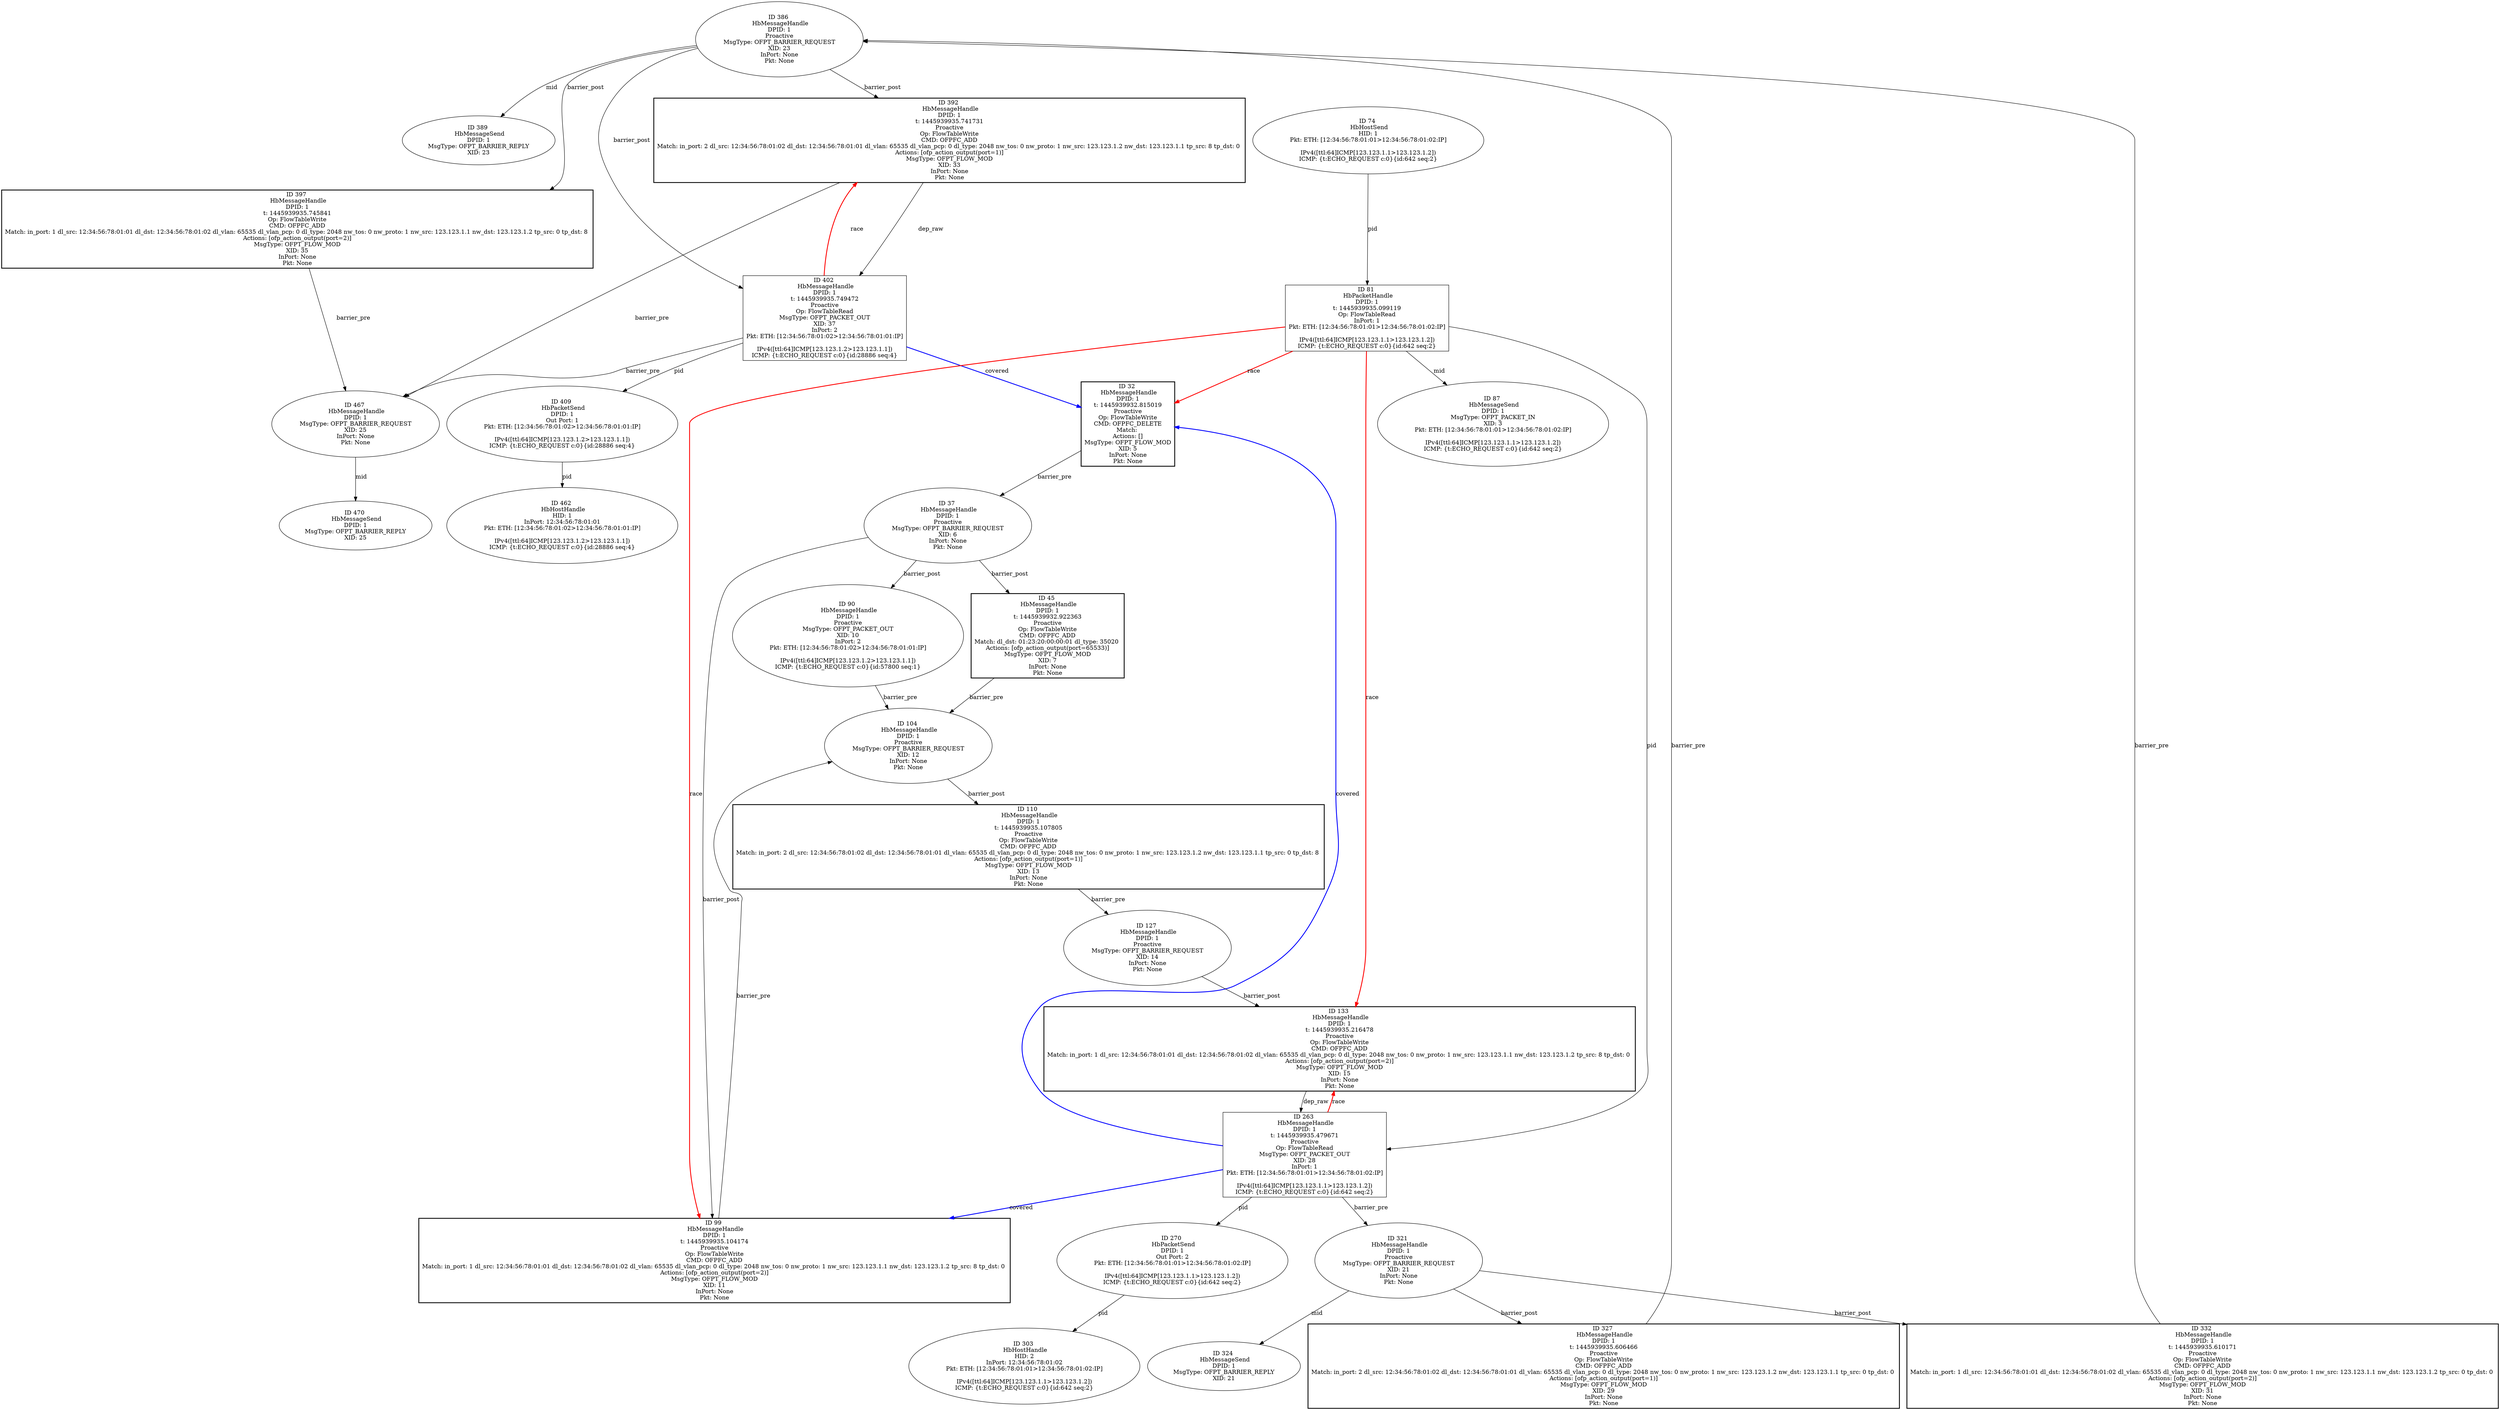 strict digraph G {
386 [shape=oval, cmd_type=Proactive, event=<hb_events.HbMessageHandle object at 0x10783c3d0>, label="ID 386 
 HbMessageHandle
DPID: 1
Proactive
MsgType: OFPT_BARRIER_REQUEST
XID: 23
InPort: None
Pkt: None"];
389 [shape=oval, event=<hb_events.HbMessageSend object at 0x10783c450>, label="ID 389 
 HbMessageSend
DPID: 1
MsgType: OFPT_BARRIER_REPLY
XID: 23"];
263 [shape=box, cmd_type=Proactive, event=<hb_events.HbMessageHandle object at 0x1077d7a90>, label="ID 263 
 HbMessageHandle
DPID: 1
t: 1445939935.479671
Proactive
Op: FlowTableRead
MsgType: OFPT_PACKET_OUT
XID: 28
InPort: 1
Pkt: ETH: [12:34:56:78:01:01>12:34:56:78:01:02:IP]

IPv4([ttl:64]ICMP[123.123.1.1>123.123.1.2])
ICMP: {t:ECHO_REQUEST c:0}{id:642 seq:2}"];
392 [event=<hb_events.HbMessageHandle object at 0x107834ed0>, shape=box, cmd_type=Proactive, style=bold, label="ID 392 
 HbMessageHandle
DPID: 1
t: 1445939935.741731
Proactive
Op: FlowTableWrite
CMD: OFPFC_ADD
Match: in_port: 2 dl_src: 12:34:56:78:01:02 dl_dst: 12:34:56:78:01:01 dl_vlan: 65535 dl_vlan_pcp: 0 dl_type: 2048 nw_tos: 0 nw_proto: 1 nw_src: 123.123.1.2 nw_dst: 123.123.1.1 tp_src: 8 tp_dst: 0 
Actions: [ofp_action_output(port=1)]
MsgType: OFPT_FLOW_MOD
XID: 33
InPort: None
Pkt: None"];
397 [shape=box, label="ID 397 
 HbMessageHandle
DPID: 1
t: 1445939935.745841
Op: FlowTableWrite
CMD: OFPFC_ADD
Match: in_port: 1 dl_src: 12:34:56:78:01:01 dl_dst: 12:34:56:78:01:02 dl_vlan: 65535 dl_vlan_pcp: 0 dl_type: 2048 nw_tos: 0 nw_proto: 1 nw_src: 123.123.1.1 nw_dst: 123.123.1.2 tp_src: 0 tp_dst: 8 
Actions: [ofp_action_output(port=2)]
MsgType: OFPT_FLOW_MOD
XID: 35
InPort: None
Pkt: None", style=bold, event=<hb_events.HbMessageHandle object at 0x10783c6d0>];
270 [shape=oval, event=<hb_events.HbPacketSend object at 0x1077dec90>, label="ID 270 
 HbPacketSend
DPID: 1
Out Port: 2
Pkt: ETH: [12:34:56:78:01:01>12:34:56:78:01:02:IP]

IPv4([ttl:64]ICMP[123.123.1.1>123.123.1.2])
ICMP: {t:ECHO_REQUEST c:0}{id:642 seq:2}"];
402 [shape=box, cmd_type=Proactive, event=<hb_events.HbMessageHandle object at 0x10783c7d0>, label="ID 402 
 HbMessageHandle
DPID: 1
t: 1445939935.749472
Proactive
Op: FlowTableRead
MsgType: OFPT_PACKET_OUT
XID: 37
InPort: 2
Pkt: ETH: [12:34:56:78:01:02>12:34:56:78:01:01:IP]

IPv4([ttl:64]ICMP[123.123.1.2>123.123.1.1])
ICMP: {t:ECHO_REQUEST c:0}{id:28886 seq:4}"];
409 [shape=oval, event=<hb_events.HbPacketSend object at 0x10784a0d0>, label="ID 409 
 HbPacketSend
DPID: 1
Out Port: 1
Pkt: ETH: [12:34:56:78:01:02>12:34:56:78:01:01:IP]

IPv4([ttl:64]ICMP[123.123.1.2>123.123.1.1])
ICMP: {t:ECHO_REQUEST c:0}{id:28886 seq:4}"];
133 [event=<hb_events.HbMessageHandle object at 0x1077a61d0>, shape=box, cmd_type=Proactive, style=bold, label="ID 133 
 HbMessageHandle
DPID: 1
t: 1445939935.216478
Proactive
Op: FlowTableWrite
CMD: OFPFC_ADD
Match: in_port: 1 dl_src: 12:34:56:78:01:01 dl_dst: 12:34:56:78:01:02 dl_vlan: 65535 dl_vlan_pcp: 0 dl_type: 2048 nw_tos: 0 nw_proto: 1 nw_src: 123.123.1.1 nw_dst: 123.123.1.2 tp_src: 8 tp_dst: 0 
Actions: [ofp_action_output(port=2)]
MsgType: OFPT_FLOW_MOD
XID: 15
InPort: None
Pkt: None"];
32 [event=<hb_events.HbMessageHandle object at 0x1077850d0>, shape=box, cmd_type=Proactive, style=bold, label="ID 32 
 HbMessageHandle
DPID: 1
t: 1445939932.815019
Proactive
Op: FlowTableWrite
CMD: OFPFC_DELETE
Match: 
Actions: []
MsgType: OFPT_FLOW_MOD
XID: 5
InPort: None
Pkt: None"];
37 [shape=oval, cmd_type=Proactive, event=<hb_events.HbMessageHandle object at 0x107785390>, label="ID 37 
 HbMessageHandle
DPID: 1
Proactive
MsgType: OFPT_BARRIER_REQUEST
XID: 6
InPort: None
Pkt: None"];
45 [event=<hb_events.HbMessageHandle object at 0x107785590>, shape=box, cmd_type=Proactive, style=bold, label="ID 45 
 HbMessageHandle
DPID: 1
t: 1445939932.922363
Proactive
Op: FlowTableWrite
CMD: OFPFC_ADD
Match: dl_dst: 01:23:20:00:00:01 dl_type: 35020 
Actions: [ofp_action_output(port=65533)]
MsgType: OFPT_FLOW_MOD
XID: 7
InPort: None
Pkt: None"];
303 [shape=oval, event=<hb_events.HbHostHandle object at 0x107800250>, label="ID 303 
 HbHostHandle
HID: 2
InPort: 12:34:56:78:01:02
Pkt: ETH: [12:34:56:78:01:01>12:34:56:78:01:02:IP]

IPv4([ttl:64]ICMP[123.123.1.1>123.123.1.2])
ICMP: {t:ECHO_REQUEST c:0}{id:642 seq:2}"];
321 [shape=oval, cmd_type=Proactive, event=<hb_events.HbMessageHandle object at 0x10780e910>, label="ID 321 
 HbMessageHandle
DPID: 1
Proactive
MsgType: OFPT_BARRIER_REQUEST
XID: 21
InPort: None
Pkt: None"];
324 [shape=oval, event=<hb_events.HbMessageSend object at 0x10780e050>, label="ID 324 
 HbMessageSend
DPID: 1
MsgType: OFPT_BARRIER_REPLY
XID: 21"];
327 [event=<hb_events.HbMessageHandle object at 0x107814bd0>, shape=box, cmd_type=Proactive, style=bold, label="ID 327 
 HbMessageHandle
DPID: 1
t: 1445939935.606466
Proactive
Op: FlowTableWrite
CMD: OFPFC_ADD
Match: in_port: 2 dl_src: 12:34:56:78:01:02 dl_dst: 12:34:56:78:01:01 dl_vlan: 65535 dl_vlan_pcp: 0 dl_type: 2048 nw_tos: 0 nw_proto: 1 nw_src: 123.123.1.2 nw_dst: 123.123.1.1 tp_src: 0 tp_dst: 0 
Actions: [ofp_action_output(port=1)]
MsgType: OFPT_FLOW_MOD
XID: 29
InPort: None
Pkt: None"];
74 [shape=oval, event=<hb_events.HbHostSend object at 0x107796810>, label="ID 74 
 HbHostSend
HID: 1
Pkt: ETH: [12:34:56:78:01:01>12:34:56:78:01:02:IP]

IPv4([ttl:64]ICMP[123.123.1.1>123.123.1.2])
ICMP: {t:ECHO_REQUEST c:0}{id:642 seq:2}"];
332 [event=<hb_events.HbMessageHandle object at 0x10780e150>, shape=box, cmd_type=Proactive, style=bold, label="ID 332 
 HbMessageHandle
DPID: 1
t: 1445939935.610171
Proactive
Op: FlowTableWrite
CMD: OFPFC_ADD
Match: in_port: 1 dl_src: 12:34:56:78:01:01 dl_dst: 12:34:56:78:01:02 dl_vlan: 65535 dl_vlan_pcp: 0 dl_type: 2048 nw_tos: 0 nw_proto: 1 nw_src: 123.123.1.1 nw_dst: 123.123.1.2 tp_src: 0 tp_dst: 0 
Actions: [ofp_action_output(port=2)]
MsgType: OFPT_FLOW_MOD
XID: 31
InPort: None
Pkt: None"];
462 [shape=oval, event=<hb_events.HbHostHandle object at 0x107877510>, label="ID 462 
 HbHostHandle
HID: 1
InPort: 12:34:56:78:01:01
Pkt: ETH: [12:34:56:78:01:02>12:34:56:78:01:01:IP]

IPv4([ttl:64]ICMP[123.123.1.2>123.123.1.1])
ICMP: {t:ECHO_REQUEST c:0}{id:28886 seq:4}"];
81 [shape=box, event=<hb_events.HbPacketHandle object at 0x107796a50>, label="ID 81 
 HbPacketHandle
DPID: 1
t: 1445939935.099119
Op: FlowTableRead
InPort: 1
Pkt: ETH: [12:34:56:78:01:01>12:34:56:78:01:02:IP]

IPv4([ttl:64]ICMP[123.123.1.1>123.123.1.2])
ICMP: {t:ECHO_REQUEST c:0}{id:642 seq:2}"];
467 [shape=oval, event=<hb_events.HbMessageHandle object at 0x10787cbd0>, label="ID 467 
 HbMessageHandle
DPID: 1
MsgType: OFPT_BARRIER_REQUEST
XID: 25
InPort: None
Pkt: None"];
470 [shape=oval, event=<hb_events.HbMessageSend object at 0x10787cc50>, label="ID 470 
 HbMessageSend
DPID: 1
MsgType: OFPT_BARRIER_REPLY
XID: 25"];
87 [shape=oval, event=<hb_events.HbMessageSend object at 0x10779a390>, label="ID 87 
 HbMessageSend
DPID: 1
MsgType: OFPT_PACKET_IN
XID: 3
Pkt: ETH: [12:34:56:78:01:01>12:34:56:78:01:02:IP]

IPv4([ttl:64]ICMP[123.123.1.1>123.123.1.2])
ICMP: {t:ECHO_REQUEST c:0}{id:642 seq:2}"];
90 [shape=oval, cmd_type=Proactive, event=<hb_events.HbMessageHandle object at 0x10779a3d0>, label="ID 90 
 HbMessageHandle
DPID: 1
Proactive
MsgType: OFPT_PACKET_OUT
XID: 10
InPort: 2
Pkt: ETH: [12:34:56:78:01:02>12:34:56:78:01:01:IP]

IPv4([ttl:64]ICMP[123.123.1.2>123.123.1.1])
ICMP: {t:ECHO_REQUEST c:0}{id:57800 seq:1}"];
99 [event=<hb_events.HbMessageHandle object at 0x10779ac90>, shape=box, cmd_type=Proactive, style=bold, label="ID 99 
 HbMessageHandle
DPID: 1
t: 1445939935.104174
Proactive
Op: FlowTableWrite
CMD: OFPFC_ADD
Match: in_port: 1 dl_src: 12:34:56:78:01:01 dl_dst: 12:34:56:78:01:02 dl_vlan: 65535 dl_vlan_pcp: 0 dl_type: 2048 nw_tos: 0 nw_proto: 1 nw_src: 123.123.1.1 nw_dst: 123.123.1.2 tp_src: 8 tp_dst: 0 
Actions: [ofp_action_output(port=2)]
MsgType: OFPT_FLOW_MOD
XID: 11
InPort: None
Pkt: None"];
104 [shape=oval, cmd_type=Proactive, event=<hb_events.HbMessageHandle object at 0x10779ab90>, label="ID 104 
 HbMessageHandle
DPID: 1
Proactive
MsgType: OFPT_BARRIER_REQUEST
XID: 12
InPort: None
Pkt: None"];
110 [event=<hb_events.HbMessageHandle object at 0x1077a2450>, shape=box, cmd_type=Proactive, style=bold, label="ID 110 
 HbMessageHandle
DPID: 1
t: 1445939935.107805
Proactive
Op: FlowTableWrite
CMD: OFPFC_ADD
Match: in_port: 2 dl_src: 12:34:56:78:01:02 dl_dst: 12:34:56:78:01:01 dl_vlan: 65535 dl_vlan_pcp: 0 dl_type: 2048 nw_tos: 0 nw_proto: 1 nw_src: 123.123.1.2 nw_dst: 123.123.1.1 tp_src: 0 tp_dst: 8 
Actions: [ofp_action_output(port=1)]
MsgType: OFPT_FLOW_MOD
XID: 13
InPort: None
Pkt: None"];
127 [shape=oval, cmd_type=Proactive, event=<hb_events.HbMessageHandle object at 0x1077a2f50>, label="ID 127 
 HbMessageHandle
DPID: 1
Proactive
MsgType: OFPT_BARRIER_REQUEST
XID: 14
InPort: None
Pkt: None"];
386 -> 392  [rel=barrier_post, label=barrier_post];
386 -> 402  [rel=barrier_post, label=barrier_post];
386 -> 389  [rel=mid, label=mid];
386 -> 397  [rel=barrier_post, label=barrier_post];
263 -> 32  [harmful=True, color=blue, style=bold, rel=covered, label=covered];
263 -> 321  [rel=barrier_pre, label=barrier_pre];
263 -> 99  [harmful=True, color=blue, style=bold, rel=covered, label=covered];
263 -> 133  [harmful=True, color=red, style=bold, rel=race, label=race];
263 -> 270  [rel=pid, label=pid];
392 -> 402  [rel=dep_raw, label=dep_raw];
392 -> 467  [rel=barrier_pre, label=barrier_pre];
397 -> 467  [rel=barrier_pre, label=barrier_pre];
270 -> 303  [rel=pid, label=pid];
402 -> 32  [harmful=True, color=blue, style=bold, rel=covered, label=covered];
402 -> 409  [rel=pid, label=pid];
402 -> 392  [harmful=True, color=red, style=bold, rel=race, label=race];
402 -> 467  [rel=barrier_pre, label=barrier_pre];
409 -> 462  [rel=pid, label=pid];
133 -> 263  [rel=dep_raw, label=dep_raw];
32 -> 37  [rel=barrier_pre, label=barrier_pre];
37 -> 90  [rel=barrier_post, label=barrier_post];
37 -> 99  [rel=barrier_post, label=barrier_post];
37 -> 45  [rel=barrier_post, label=barrier_post];
45 -> 104  [rel=barrier_pre, label=barrier_pre];
321 -> 324  [rel=mid, label=mid];
321 -> 332  [rel=barrier_post, label=barrier_post];
321 -> 327  [rel=barrier_post, label=barrier_post];
327 -> 386  [rel=barrier_pre, label=barrier_pre];
74 -> 81  [rel=pid, label=pid];
332 -> 386  [rel=barrier_pre, label=barrier_pre];
81 -> 32  [harmful=True, color=red, style=bold, rel=race, label=race];
81 -> 99  [harmful=True, color=red, style=bold, rel=race, label=race];
81 -> 87  [rel=mid, label=mid];
81 -> 133  [harmful=True, color=red, style=bold, rel=race, label=race];
81 -> 263  [rel=pid, label=pid];
467 -> 470  [rel=mid, label=mid];
90 -> 104  [rel=barrier_pre, label=barrier_pre];
99 -> 104  [rel=barrier_pre, label=barrier_pre];
104 -> 110  [rel=barrier_post, label=barrier_post];
110 -> 127  [rel=barrier_pre, label=barrier_pre];
127 -> 133  [rel=barrier_post, label=barrier_post];
}
